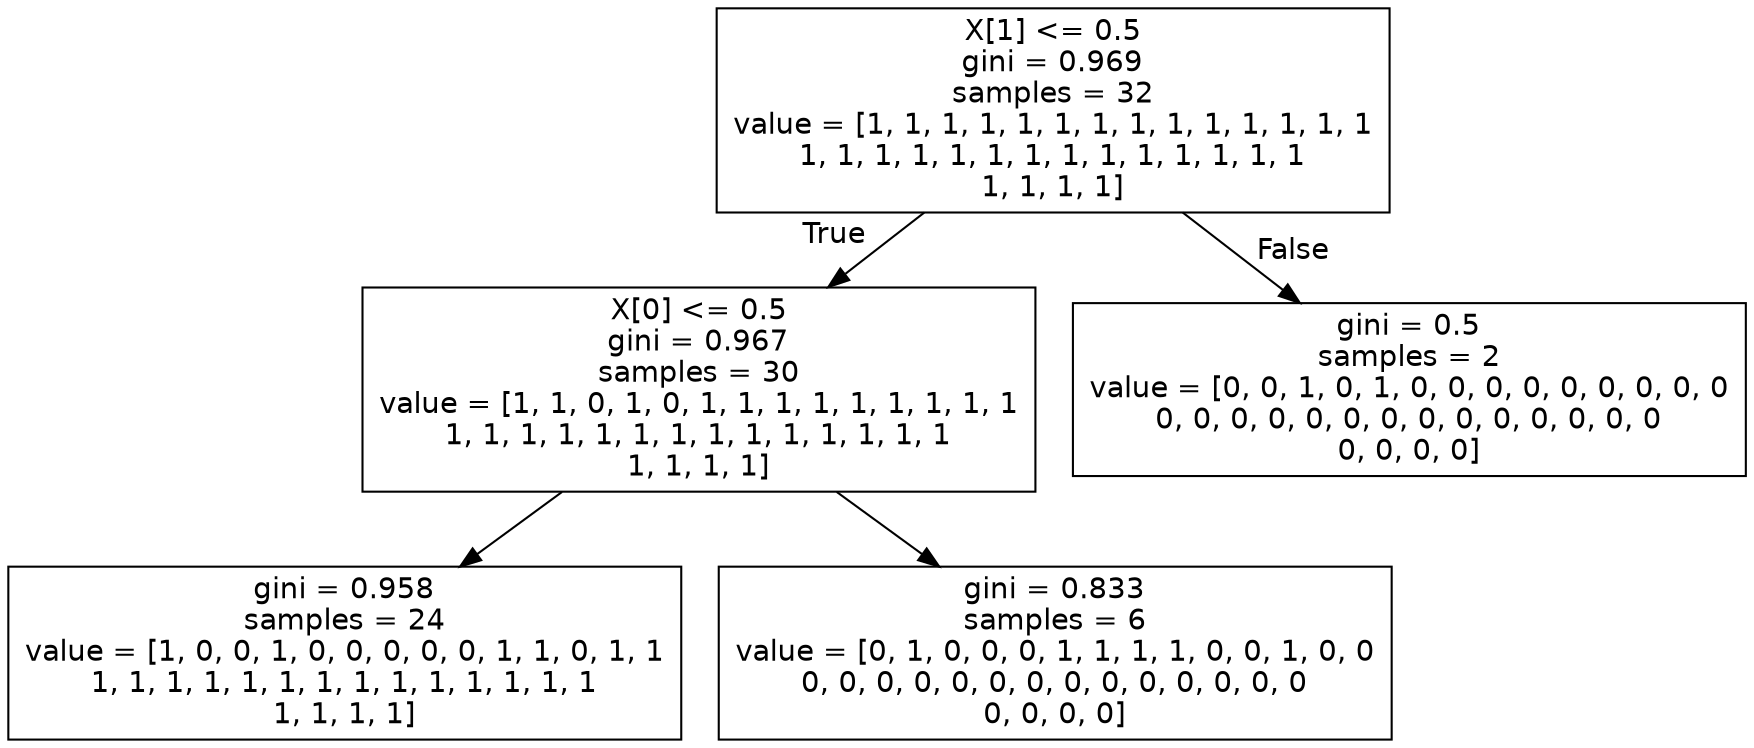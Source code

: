 digraph Tree {
node [shape=box, fontname="helvetica"] ;
edge [fontname="helvetica"] ;
0 [label="X[1] <= 0.5\ngini = 0.969\nsamples = 32\nvalue = [1, 1, 1, 1, 1, 1, 1, 1, 1, 1, 1, 1, 1, 1\n1, 1, 1, 1, 1, 1, 1, 1, 1, 1, 1, 1, 1, 1\n1, 1, 1, 1]"] ;
1 [label="X[0] <= 0.5\ngini = 0.967\nsamples = 30\nvalue = [1, 1, 0, 1, 0, 1, 1, 1, 1, 1, 1, 1, 1, 1\n1, 1, 1, 1, 1, 1, 1, 1, 1, 1, 1, 1, 1, 1\n1, 1, 1, 1]"] ;
0 -> 1 [labeldistance=2.5, labelangle=45, headlabel="True"] ;
2 [label="gini = 0.958\nsamples = 24\nvalue = [1, 0, 0, 1, 0, 0, 0, 0, 0, 1, 1, 0, 1, 1\n1, 1, 1, 1, 1, 1, 1, 1, 1, 1, 1, 1, 1, 1\n1, 1, 1, 1]"] ;
1 -> 2 ;
3 [label="gini = 0.833\nsamples = 6\nvalue = [0, 1, 0, 0, 0, 1, 1, 1, 1, 0, 0, 1, 0, 0\n0, 0, 0, 0, 0, 0, 0, 0, 0, 0, 0, 0, 0, 0\n0, 0, 0, 0]"] ;
1 -> 3 ;
4 [label="gini = 0.5\nsamples = 2\nvalue = [0, 0, 1, 0, 1, 0, 0, 0, 0, 0, 0, 0, 0, 0\n0, 0, 0, 0, 0, 0, 0, 0, 0, 0, 0, 0, 0, 0\n0, 0, 0, 0]"] ;
0 -> 4 [labeldistance=2.5, labelangle=-45, headlabel="False"] ;
}